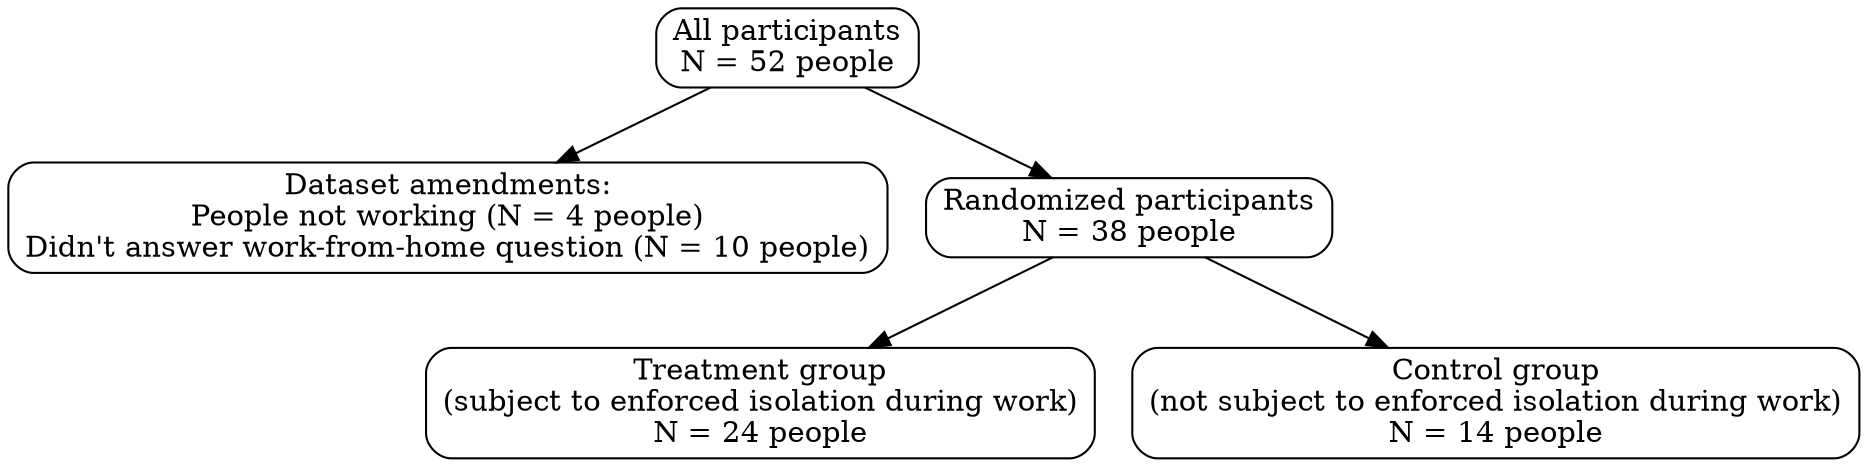 digraph G {
  node [shape=rectangle style=rounded];

  participants [label="All participants\nN = 52 people"]
  participants -> {amendments rand_participants}

  amendments [label="Dataset amendments:\nPeople not working (N = 4 people)\nDidn't answer work-from-home question (N = 10 people)"]

  rand_participants [label="Randomized participants\nN = 38 people"]
  rand_participants -> {treatment control}

  treatment [label="Treatment group\n(subject to enforced isolation during work)\nN = 24 people"]

  control [label="Control group\n(not subject to enforced isolation during work)\nN = 14 people"]
}

